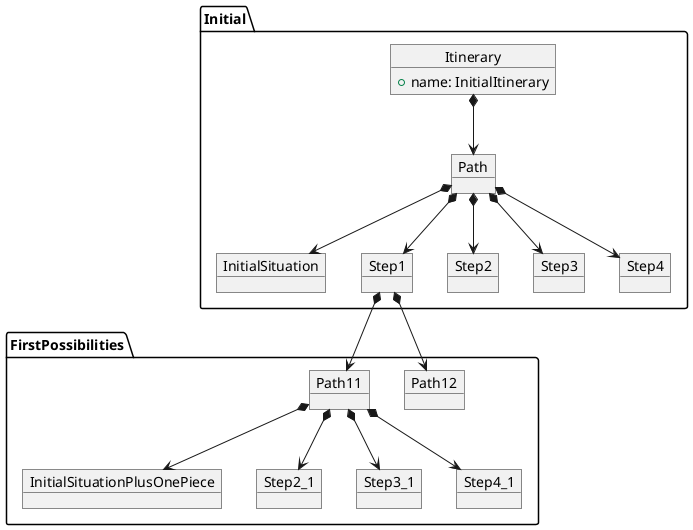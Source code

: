 @startuml
package Initial{

    object Itinerary {
        +name: InitialItinerary
    }

    object Path

    Itinerary *--> Path

    object InitialSituation

    Path *--> InitialSituation

    object Step1
    object Step2
    object Step3
    object Step4

    Path *--> Step1
    Path *--> Step2
    Path *--> Step3
    Path *--> Step4
}
package FirstPossibilities {
    object Path12
    object Path11
    Step1 *--> Path12
    Step1 *--> Path11

    object InitialSituationPlusOnePiece
    Path11 *--> InitialSituationPlusOnePiece
    object Step2_1
    object Step3_1
    object Step4_1

    Path11 *--> Step2_1
    Path11 *--> Step3_1
    Path11 *--> Step4_1
}
@enduml